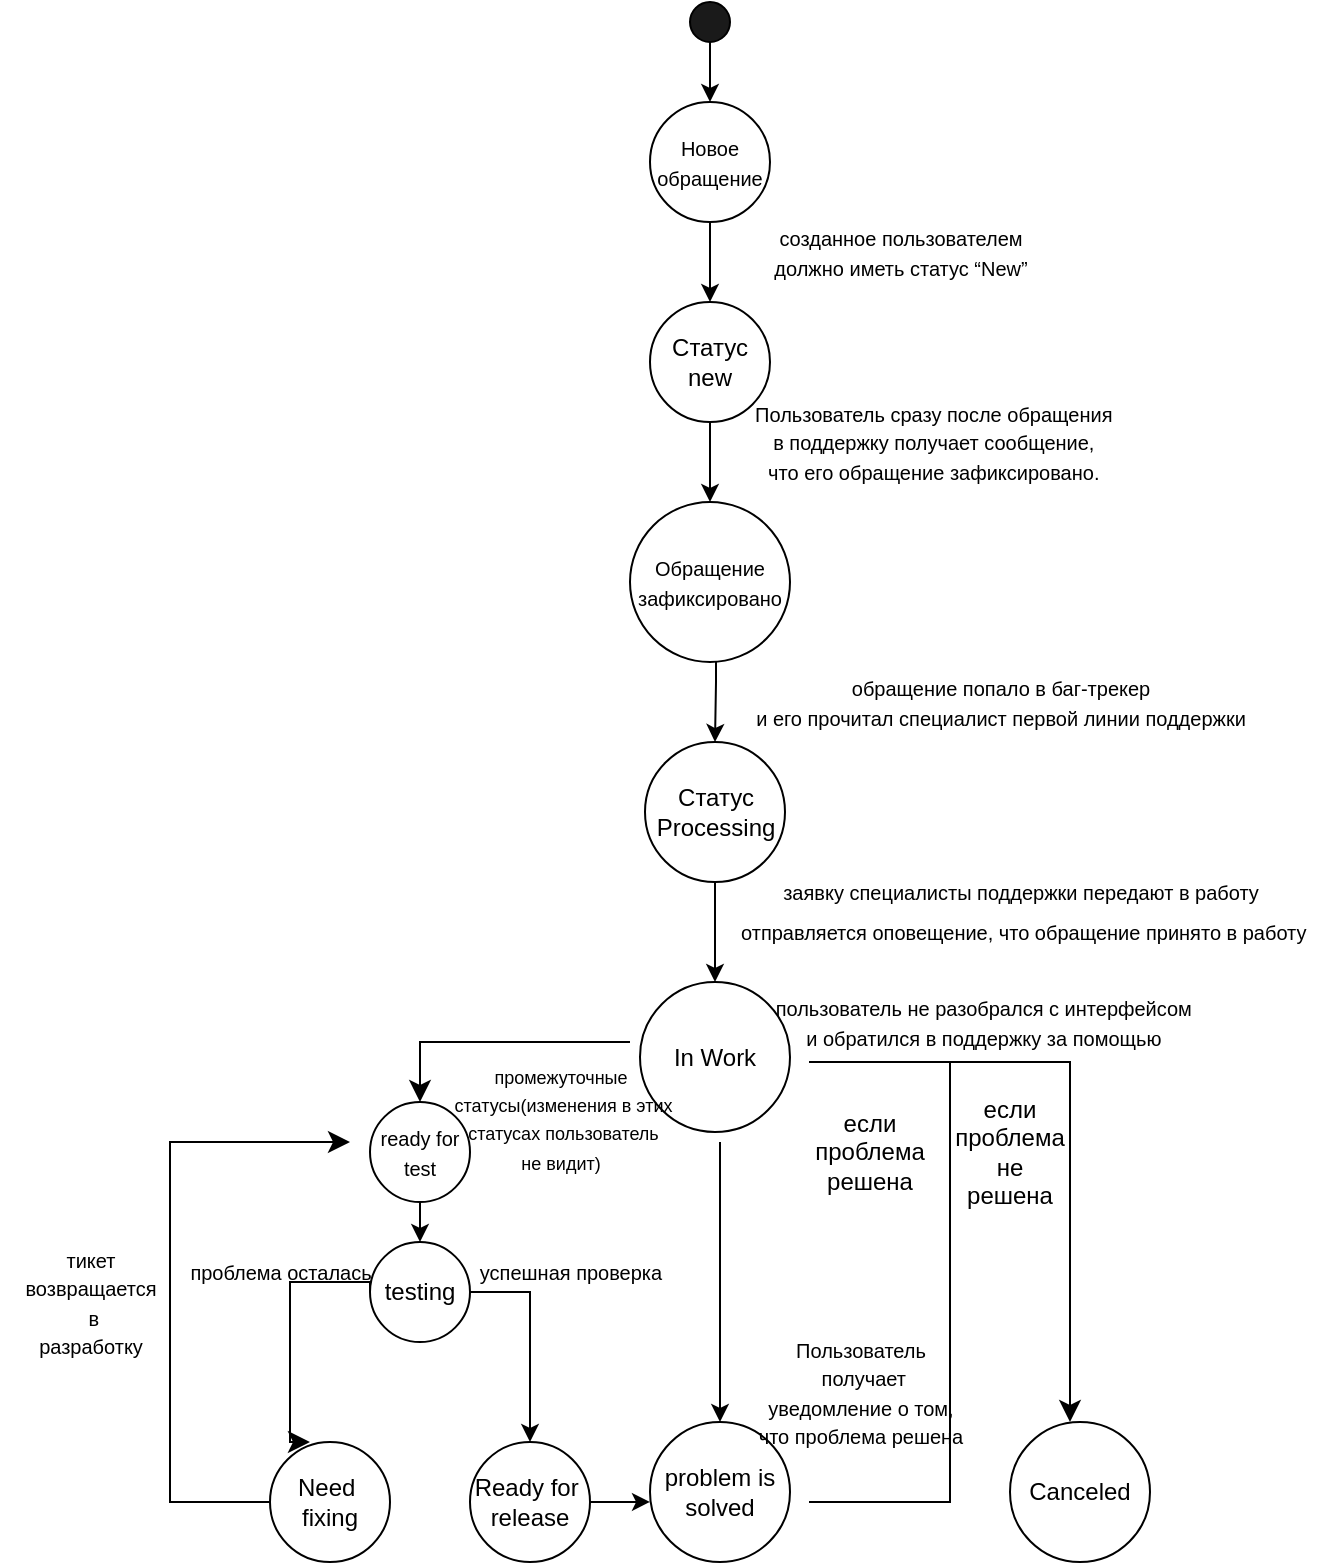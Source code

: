 <mxfile version="21.1.5" type="github">
  <diagram name="Page-1" id="c7488fd3-1785-93aa-aadb-54a6760d102a">
    <mxGraphModel dx="1915" dy="-413" grid="1" gridSize="10" guides="1" tooltips="1" connect="1" arrows="1" fold="1" page="1" pageScale="1" pageWidth="1100" pageHeight="850" background="none" math="0" shadow="0">
      <root>
        <mxCell id="0" />
        <mxCell id="1" parent="0" />
        <mxCell id="6LcynTsejMugb8SiGbde-1" value="" style="ellipse;whiteSpace=wrap;html=1;aspect=fixed;strokeColor=#000000;fillColor=#1A1A1A;" vertex="1" parent="1">
          <mxGeometry x="340" y="860" width="20" height="20" as="geometry" />
        </mxCell>
        <mxCell id="6LcynTsejMugb8SiGbde-2" value="" style="endArrow=classic;html=1;rounded=0;exitX=0.5;exitY=1;exitDx=0;exitDy=0;" edge="1" parent="1" source="6LcynTsejMugb8SiGbde-1">
          <mxGeometry width="50" height="50" relative="1" as="geometry">
            <mxPoint x="390" y="1080" as="sourcePoint" />
            <mxPoint x="350" y="910" as="targetPoint" />
          </mxGeometry>
        </mxCell>
        <mxCell id="6LcynTsejMugb8SiGbde-3" value="&lt;font style=&quot;font-size: 10px;&quot;&gt;Новое обращение&lt;/font&gt;" style="ellipse;whiteSpace=wrap;html=1;aspect=fixed;" vertex="1" parent="1">
          <mxGeometry x="320" y="910" width="60" height="60" as="geometry" />
        </mxCell>
        <mxCell id="6LcynTsejMugb8SiGbde-4" value="" style="endArrow=classic;html=1;rounded=0;exitX=0.5;exitY=1;exitDx=0;exitDy=0;entryX=0.5;entryY=0;entryDx=0;entryDy=0;" edge="1" parent="1" source="6LcynTsejMugb8SiGbde-3" target="6LcynTsejMugb8SiGbde-5">
          <mxGeometry width="50" height="50" relative="1" as="geometry">
            <mxPoint x="390" y="1080" as="sourcePoint" />
            <mxPoint x="350" y="1000" as="targetPoint" />
          </mxGeometry>
        </mxCell>
        <mxCell id="6LcynTsejMugb8SiGbde-5" value="Статус &lt;br&gt;new" style="ellipse;whiteSpace=wrap;html=1;aspect=fixed;" vertex="1" parent="1">
          <mxGeometry x="320" y="1010" width="60" height="60" as="geometry" />
        </mxCell>
        <mxCell id="6LcynTsejMugb8SiGbde-6" value="&lt;font style=&quot;font-size: 10px;&quot;&gt;Обращение зафиксировано&lt;/font&gt;" style="ellipse;whiteSpace=wrap;html=1;aspect=fixed;" vertex="1" parent="1">
          <mxGeometry x="310" y="1110" width="80" height="80" as="geometry" />
        </mxCell>
        <mxCell id="6LcynTsejMugb8SiGbde-7" value="" style="endArrow=classic;html=1;rounded=0;exitX=0.5;exitY=1;exitDx=0;exitDy=0;entryX=0.5;entryY=0;entryDx=0;entryDy=0;" edge="1" parent="1" source="6LcynTsejMugb8SiGbde-5" target="6LcynTsejMugb8SiGbde-6">
          <mxGeometry width="50" height="50" relative="1" as="geometry">
            <mxPoint x="390" y="1160" as="sourcePoint" />
            <mxPoint x="350" y="1060" as="targetPoint" />
          </mxGeometry>
        </mxCell>
        <mxCell id="6LcynTsejMugb8SiGbde-8" value="" style="endArrow=classic;html=1;rounded=0;entryX=0.5;entryY=0;entryDx=0;entryDy=0;" edge="1" parent="1" target="6LcynTsejMugb8SiGbde-9">
          <mxGeometry width="50" height="50" relative="1" as="geometry">
            <mxPoint x="353" y="1190" as="sourcePoint" />
            <mxPoint x="350" y="1180" as="targetPoint" />
            <Array as="points">
              <mxPoint x="353" y="1200" />
            </Array>
          </mxGeometry>
        </mxCell>
        <mxCell id="6LcynTsejMugb8SiGbde-9" value="Статус&lt;br&gt;&lt;span id=&quot;docs-internal-guid-f2826c90-7fff-e4af-18b2-5f5f77b8a1de&quot;&gt;&lt;/span&gt;&lt;span id=&quot;docs-internal-guid-f2826c90-7fff-e4af-18b2-5f5f77b8a1de&quot;&gt;&lt;/span&gt;Processing" style="ellipse;whiteSpace=wrap;html=1;aspect=fixed;" vertex="1" parent="1">
          <mxGeometry x="317.5" y="1230" width="70" height="70" as="geometry" />
        </mxCell>
        <mxCell id="6LcynTsejMugb8SiGbde-10" value="In Work" style="ellipse;whiteSpace=wrap;html=1;aspect=fixed;" vertex="1" parent="1">
          <mxGeometry x="315" y="1350" width="75" height="75" as="geometry" />
        </mxCell>
        <mxCell id="6LcynTsejMugb8SiGbde-11" value="" style="endArrow=classic;html=1;rounded=0;entryX=0.5;entryY=0;entryDx=0;entryDy=0;exitX=0.5;exitY=1;exitDx=0;exitDy=0;" edge="1" parent="1" source="6LcynTsejMugb8SiGbde-9" target="6LcynTsejMugb8SiGbde-10">
          <mxGeometry width="50" height="50" relative="1" as="geometry">
            <mxPoint x="353" y="1310" as="sourcePoint" />
            <mxPoint x="440" y="1300" as="targetPoint" />
          </mxGeometry>
        </mxCell>
        <mxCell id="6LcynTsejMugb8SiGbde-15" value="" style="edgeStyle=elbowEdgeStyle;elbow=horizontal;endArrow=classic;html=1;curved=0;rounded=0;endSize=8;startSize=8;" edge="1" parent="1">
          <mxGeometry width="50" height="50" relative="1" as="geometry">
            <mxPoint x="310" y="1380" as="sourcePoint" />
            <mxPoint x="205" y="1410" as="targetPoint" />
            <Array as="points">
              <mxPoint x="205" y="1490" />
            </Array>
          </mxGeometry>
        </mxCell>
        <mxCell id="6LcynTsejMugb8SiGbde-16" value="&lt;font style=&quot;font-size: 10px;&quot;&gt;ready for test&lt;/font&gt;" style="ellipse;whiteSpace=wrap;html=1;aspect=fixed;" vertex="1" parent="1">
          <mxGeometry x="180" y="1410" width="50" height="50" as="geometry" />
        </mxCell>
        <mxCell id="6LcynTsejMugb8SiGbde-23" style="edgeStyle=orthogonalEdgeStyle;rounded=0;orthogonalLoop=1;jettySize=auto;html=1;" edge="1" parent="1" source="6LcynTsejMugb8SiGbde-17" target="6LcynTsejMugb8SiGbde-25">
          <mxGeometry relative="1" as="geometry">
            <mxPoint x="280" y="1520" as="targetPoint" />
            <Array as="points">
              <mxPoint x="260" y="1505" />
            </Array>
          </mxGeometry>
        </mxCell>
        <mxCell id="6LcynTsejMugb8SiGbde-17" value="testing" style="ellipse;whiteSpace=wrap;html=1;aspect=fixed;" vertex="1" parent="1">
          <mxGeometry x="180" y="1480" width="50" height="50" as="geometry" />
        </mxCell>
        <mxCell id="6LcynTsejMugb8SiGbde-24" value="" style="edgeStyle=segmentEdgeStyle;endArrow=classic;html=1;curved=0;rounded=0;endSize=8;startSize=8;exitX=0;exitY=0.5;exitDx=0;exitDy=0;entryX=0.333;entryY=0;entryDx=0;entryDy=0;entryPerimeter=0;" edge="1" parent="1" source="6LcynTsejMugb8SiGbde-17" target="6LcynTsejMugb8SiGbde-26">
          <mxGeometry width="50" height="50" relative="1" as="geometry">
            <mxPoint x="50" y="1520" as="sourcePoint" />
            <mxPoint x="150" y="1510" as="targetPoint" />
            <Array as="points">
              <mxPoint x="180" y="1500" />
              <mxPoint x="140" y="1500" />
              <mxPoint x="140" y="1580" />
            </Array>
          </mxGeometry>
        </mxCell>
        <mxCell id="6LcynTsejMugb8SiGbde-25" value="Ready for&amp;nbsp;&lt;br&gt;release" style="ellipse;whiteSpace=wrap;html=1;aspect=fixed;" vertex="1" parent="1">
          <mxGeometry x="230" y="1580" width="60" height="60" as="geometry" />
        </mxCell>
        <mxCell id="6LcynTsejMugb8SiGbde-26" value="Need&amp;nbsp;&lt;br&gt;fixing" style="ellipse;whiteSpace=wrap;html=1;aspect=fixed;" vertex="1" parent="1">
          <mxGeometry x="130" y="1580" width="60" height="60" as="geometry" />
        </mxCell>
        <mxCell id="6LcynTsejMugb8SiGbde-28" value="" style="edgeStyle=elbowEdgeStyle;elbow=horizontal;endArrow=classic;html=1;curved=0;rounded=0;endSize=8;startSize=8;exitX=0;exitY=0.5;exitDx=0;exitDy=0;" edge="1" parent="1" source="6LcynTsejMugb8SiGbde-26">
          <mxGeometry width="50" height="50" relative="1" as="geometry">
            <mxPoint x="105" y="1610" as="sourcePoint" />
            <mxPoint x="170" y="1430" as="targetPoint" />
            <Array as="points">
              <mxPoint x="80" y="1460" />
              <mxPoint x="100" y="1520" />
              <mxPoint x="85" y="1530" />
            </Array>
          </mxGeometry>
        </mxCell>
        <mxCell id="6LcynTsejMugb8SiGbde-29" value="problem is solved" style="ellipse;whiteSpace=wrap;html=1;aspect=fixed;" vertex="1" parent="1">
          <mxGeometry x="320" y="1570" width="70" height="70" as="geometry" />
        </mxCell>
        <mxCell id="6LcynTsejMugb8SiGbde-33" value="" style="endArrow=classic;html=1;rounded=0;exitX=1;exitY=0.5;exitDx=0;exitDy=0;entryX=0;entryY=0.571;entryDx=0;entryDy=0;entryPerimeter=0;" edge="1" parent="1" source="6LcynTsejMugb8SiGbde-25" target="6LcynTsejMugb8SiGbde-29">
          <mxGeometry width="50" height="50" relative="1" as="geometry">
            <mxPoint x="360" y="1450" as="sourcePoint" />
            <mxPoint x="410" y="1400" as="targetPoint" />
          </mxGeometry>
        </mxCell>
        <mxCell id="6LcynTsejMugb8SiGbde-36" value="" style="edgeStyle=elbowEdgeStyle;elbow=vertical;endArrow=classic;html=1;curved=0;rounded=0;endSize=8;startSize=8;exitX=1;exitY=1;exitDx=0;exitDy=0;" edge="1" parent="1" source="6LcynTsejMugb8SiGbde-37">
          <mxGeometry width="50" height="50" relative="1" as="geometry">
            <mxPoint x="470" y="1300" as="sourcePoint" />
            <mxPoint x="530" y="1570" as="targetPoint" />
            <Array as="points">
              <mxPoint x="500" y="1390" />
              <mxPoint x="540" y="1570" />
              <mxPoint x="530" y="1310" />
            </Array>
          </mxGeometry>
        </mxCell>
        <mxCell id="6LcynTsejMugb8SiGbde-37" value="" style="shape=partialRectangle;whiteSpace=wrap;html=1;bottom=1;right=1;left=1;top=0;fillColor=none;routingCenterX=-0.5;direction=north;" vertex="1" parent="1">
          <mxGeometry x="400" y="1390" width="70" height="220" as="geometry" />
        </mxCell>
        <mxCell id="6LcynTsejMugb8SiGbde-38" value="Canceled" style="ellipse;whiteSpace=wrap;html=1;aspect=fixed;" vertex="1" parent="1">
          <mxGeometry x="500" y="1570" width="70" height="70" as="geometry" />
        </mxCell>
        <mxCell id="6LcynTsejMugb8SiGbde-40" value="" style="endArrow=classic;html=1;rounded=0;exitX=0.5;exitY=1;exitDx=0;exitDy=0;entryX=0.5;entryY=0;entryDx=0;entryDy=0;" edge="1" parent="1" source="6LcynTsejMugb8SiGbde-16" target="6LcynTsejMugb8SiGbde-17">
          <mxGeometry width="50" height="50" relative="1" as="geometry">
            <mxPoint x="360" y="1530" as="sourcePoint" />
            <mxPoint x="410" y="1480" as="targetPoint" />
          </mxGeometry>
        </mxCell>
        <mxCell id="6LcynTsejMugb8SiGbde-45" value="" style="endArrow=classic;html=1;rounded=0;entryX=0.5;entryY=0;entryDx=0;entryDy=0;" edge="1" parent="1" target="6LcynTsejMugb8SiGbde-29">
          <mxGeometry width="50" height="50" relative="1" as="geometry">
            <mxPoint x="355" y="1430" as="sourcePoint" />
            <mxPoint x="410" y="1480" as="targetPoint" />
          </mxGeometry>
        </mxCell>
        <mxCell id="6LcynTsejMugb8SiGbde-46" value="&lt;font style=&quot;font-size: 10px;&quot;&gt;&amp;nbsp;Пользователь сразу после обращения&lt;br&gt;&amp;nbsp;в поддержку получает сообщение,&lt;br&gt;&amp;nbsp;что его обращение зафиксировано.&lt;/font&gt;" style="text;html=1;align=center;verticalAlign=middle;resizable=0;points=[];autosize=1;strokeColor=none;fillColor=none;" vertex="1" parent="1">
          <mxGeometry x="360" y="1050" width="200" height="60" as="geometry" />
        </mxCell>
        <mxCell id="6LcynTsejMugb8SiGbde-48" value="&lt;font style=&quot;font-size: 10px;&quot;&gt;созданное пользователем &lt;br&gt;должно иметь статус “New”&lt;/font&gt;" style="text;html=1;align=center;verticalAlign=middle;resizable=0;points=[];autosize=1;strokeColor=none;fillColor=none;" vertex="1" parent="1">
          <mxGeometry x="370" y="965" width="150" height="40" as="geometry" />
        </mxCell>
        <mxCell id="6LcynTsejMugb8SiGbde-51" value="&lt;font style=&quot;font-size: 10px;&quot;&gt;обращение попало в баг-трекер &lt;br&gt;и его прочитал специалист первой линии поддержки&lt;/font&gt;" style="text;html=1;align=center;verticalAlign=middle;resizable=0;points=[];autosize=1;strokeColor=none;fillColor=none;" vertex="1" parent="1">
          <mxGeometry x="360" y="1190" width="270" height="40" as="geometry" />
        </mxCell>
        <mxCell id="6LcynTsejMugb8SiGbde-52" value="&lt;font style=&quot;font-size: 10px;&quot;&gt;заявку специалисты поддержки передают в работу&lt;/font&gt;" style="text;html=1;align=center;verticalAlign=middle;resizable=0;points=[];autosize=1;strokeColor=none;fillColor=none;" vertex="1" parent="1">
          <mxGeometry x="375" y="1290" width="260" height="30" as="geometry" />
        </mxCell>
        <mxCell id="6LcynTsejMugb8SiGbde-55" value="&lt;font style=&quot;font-size: 10px;&quot;&gt;&amp;nbsp;отправляется оповещение, что обращение принято в работу&lt;/font&gt;" style="text;html=1;align=center;verticalAlign=middle;resizable=0;points=[];autosize=1;strokeColor=none;fillColor=none;" vertex="1" parent="1">
          <mxGeometry x="350" y="1310" width="310" height="30" as="geometry" />
        </mxCell>
        <mxCell id="6LcynTsejMugb8SiGbde-56" value="&lt;span id=&quot;docs-internal-guid-1c218b30-7fff-d9bd-b93e-c983e3a879c0&quot;&gt;&lt;/span&gt;" style="text;html=1;align=center;verticalAlign=middle;resizable=0;points=[];autosize=1;strokeColor=none;fillColor=none;" vertex="1" parent="1">
          <mxGeometry x="110" y="1445" width="20" height="10" as="geometry" />
        </mxCell>
        <mxCell id="6LcynTsejMugb8SiGbde-59" value="&lt;span id=&quot;docs-internal-guid-1c218b30-7fff-d9bd-b93e-c983e3a879c0&quot;&gt;&lt;/span&gt;" style="text;html=1;align=center;verticalAlign=middle;resizable=0;points=[];autosize=1;strokeColor=none;fillColor=none;" vertex="1" parent="1">
          <mxGeometry x="110" y="1535" width="20" height="10" as="geometry" />
        </mxCell>
        <mxCell id="6LcynTsejMugb8SiGbde-61" value="&lt;font style=&quot;&quot;&gt;&lt;font style=&quot;font-size: 9px;&quot;&gt;промежуточные&lt;br&gt;&amp;nbsp;статусы(изменения в этих&lt;br&gt;&amp;nbsp;статусах пользователь &lt;br&gt;не видит)&lt;br&gt;&lt;/font&gt;&lt;br&gt;&lt;/font&gt;" style="text;html=1;align=center;verticalAlign=middle;resizable=0;points=[];autosize=1;strokeColor=none;fillColor=none;rotation=0;" vertex="1" parent="1">
          <mxGeometry x="210" y="1380" width="130" height="90" as="geometry" />
        </mxCell>
        <mxCell id="6LcynTsejMugb8SiGbde-62" value="&lt;font style=&quot;font-size: 10px;&quot;&gt;успешная проверка&lt;/font&gt;" style="text;html=1;align=center;verticalAlign=middle;resizable=0;points=[];autosize=1;strokeColor=none;fillColor=none;" vertex="1" parent="1">
          <mxGeometry x="225" y="1480" width="110" height="30" as="geometry" />
        </mxCell>
        <mxCell id="6LcynTsejMugb8SiGbde-64" value="&lt;font style=&quot;font-size: 10px;&quot;&gt;проблема осталась&lt;/font&gt;" style="text;html=1;align=center;verticalAlign=middle;resizable=0;points=[];autosize=1;strokeColor=none;fillColor=none;" vertex="1" parent="1">
          <mxGeometry x="80" y="1480" width="110" height="30" as="geometry" />
        </mxCell>
        <mxCell id="6LcynTsejMugb8SiGbde-68" value="&lt;font style=&quot;font-size: 10px;&quot;&gt;тикет &lt;br&gt;возвращается&lt;br&gt;&amp;nbsp;в&lt;br&gt;разработку&lt;/font&gt;" style="text;html=1;align=center;verticalAlign=middle;resizable=0;points=[];autosize=1;strokeColor=none;fillColor=none;" vertex="1" parent="1">
          <mxGeometry x="-5" y="1475" width="90" height="70" as="geometry" />
        </mxCell>
        <mxCell id="6LcynTsejMugb8SiGbde-69" value="&lt;font style=&quot;font-size: 10px;&quot;&gt;Пользователь&lt;br&gt;&amp;nbsp;получает &lt;br&gt;уведомление о том, &lt;br&gt;что проблема решена&lt;/font&gt;" style="text;html=1;align=center;verticalAlign=middle;resizable=0;points=[];autosize=1;strokeColor=none;fillColor=none;" vertex="1" parent="1">
          <mxGeometry x="360" y="1520" width="130" height="70" as="geometry" />
        </mxCell>
        <mxCell id="6LcynTsejMugb8SiGbde-70" value="&lt;font style=&quot;font-size: 10px;&quot;&gt;&amp;nbsp;пользователь не разобрался с интерфейсом&lt;br&gt;&amp;nbsp;и обратился в поддержку за помощью&lt;/font&gt;" style="text;html=1;align=center;verticalAlign=middle;resizable=0;points=[];autosize=1;strokeColor=none;fillColor=none;" vertex="1" parent="1">
          <mxGeometry x="370" y="1350" width="230" height="40" as="geometry" />
        </mxCell>
        <mxCell id="6LcynTsejMugb8SiGbde-71" value="если проблема решена" style="text;html=1;strokeColor=none;fillColor=none;align=center;verticalAlign=middle;whiteSpace=wrap;rounded=0;" vertex="1" parent="1">
          <mxGeometry x="400" y="1420" width="60" height="30" as="geometry" />
        </mxCell>
        <mxCell id="6LcynTsejMugb8SiGbde-73" value="если проблема не решена" style="text;html=1;strokeColor=none;fillColor=none;align=center;verticalAlign=middle;whiteSpace=wrap;rounded=0;" vertex="1" parent="1">
          <mxGeometry x="470" y="1420" width="60" height="30" as="geometry" />
        </mxCell>
      </root>
    </mxGraphModel>
  </diagram>
</mxfile>
